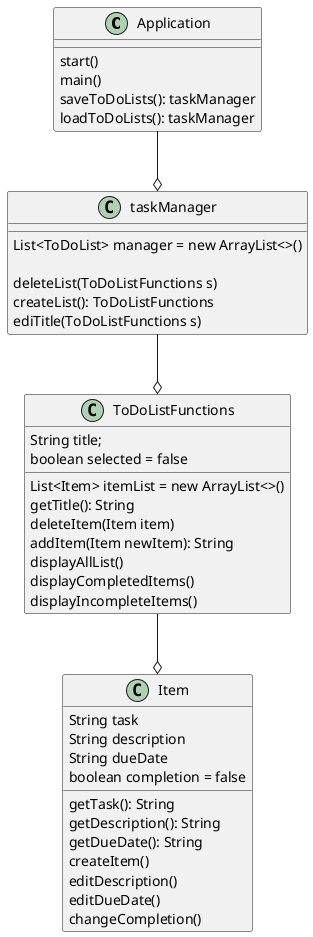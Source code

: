 @startuml
class Application {
    start()
    main()
    saveToDoLists(): taskManager
    loadToDoLists(): taskManager
}

class taskManager {
    List<ToDoList> manager = new ArrayList<>()

    deleteList(ToDoListFunctions s)
    createList(): ToDoListFunctions
    ediTitle(ToDoListFunctions s)
}

class ToDoListFunctions {
String title;
    List<Item> itemList = new ArrayList<>()
    boolean selected = false

    getTitle(): String
    deleteItem(Item item)
    addItem(Item newItem): String
    displayAllList()
    displayCompletedItems()
    displayIncompleteItems()
}

class Item {
    String task
    String description
    String dueDate
    boolean completion = false

    getTask(): String
    getDescription(): String
    getDueDate(): String
    createItem()
    editDescription()
    editDueDate()
    changeCompletion()


}
Application --o taskManager
taskManager --o ToDoListFunctions
ToDoListFunctions --o Item

@enduml
